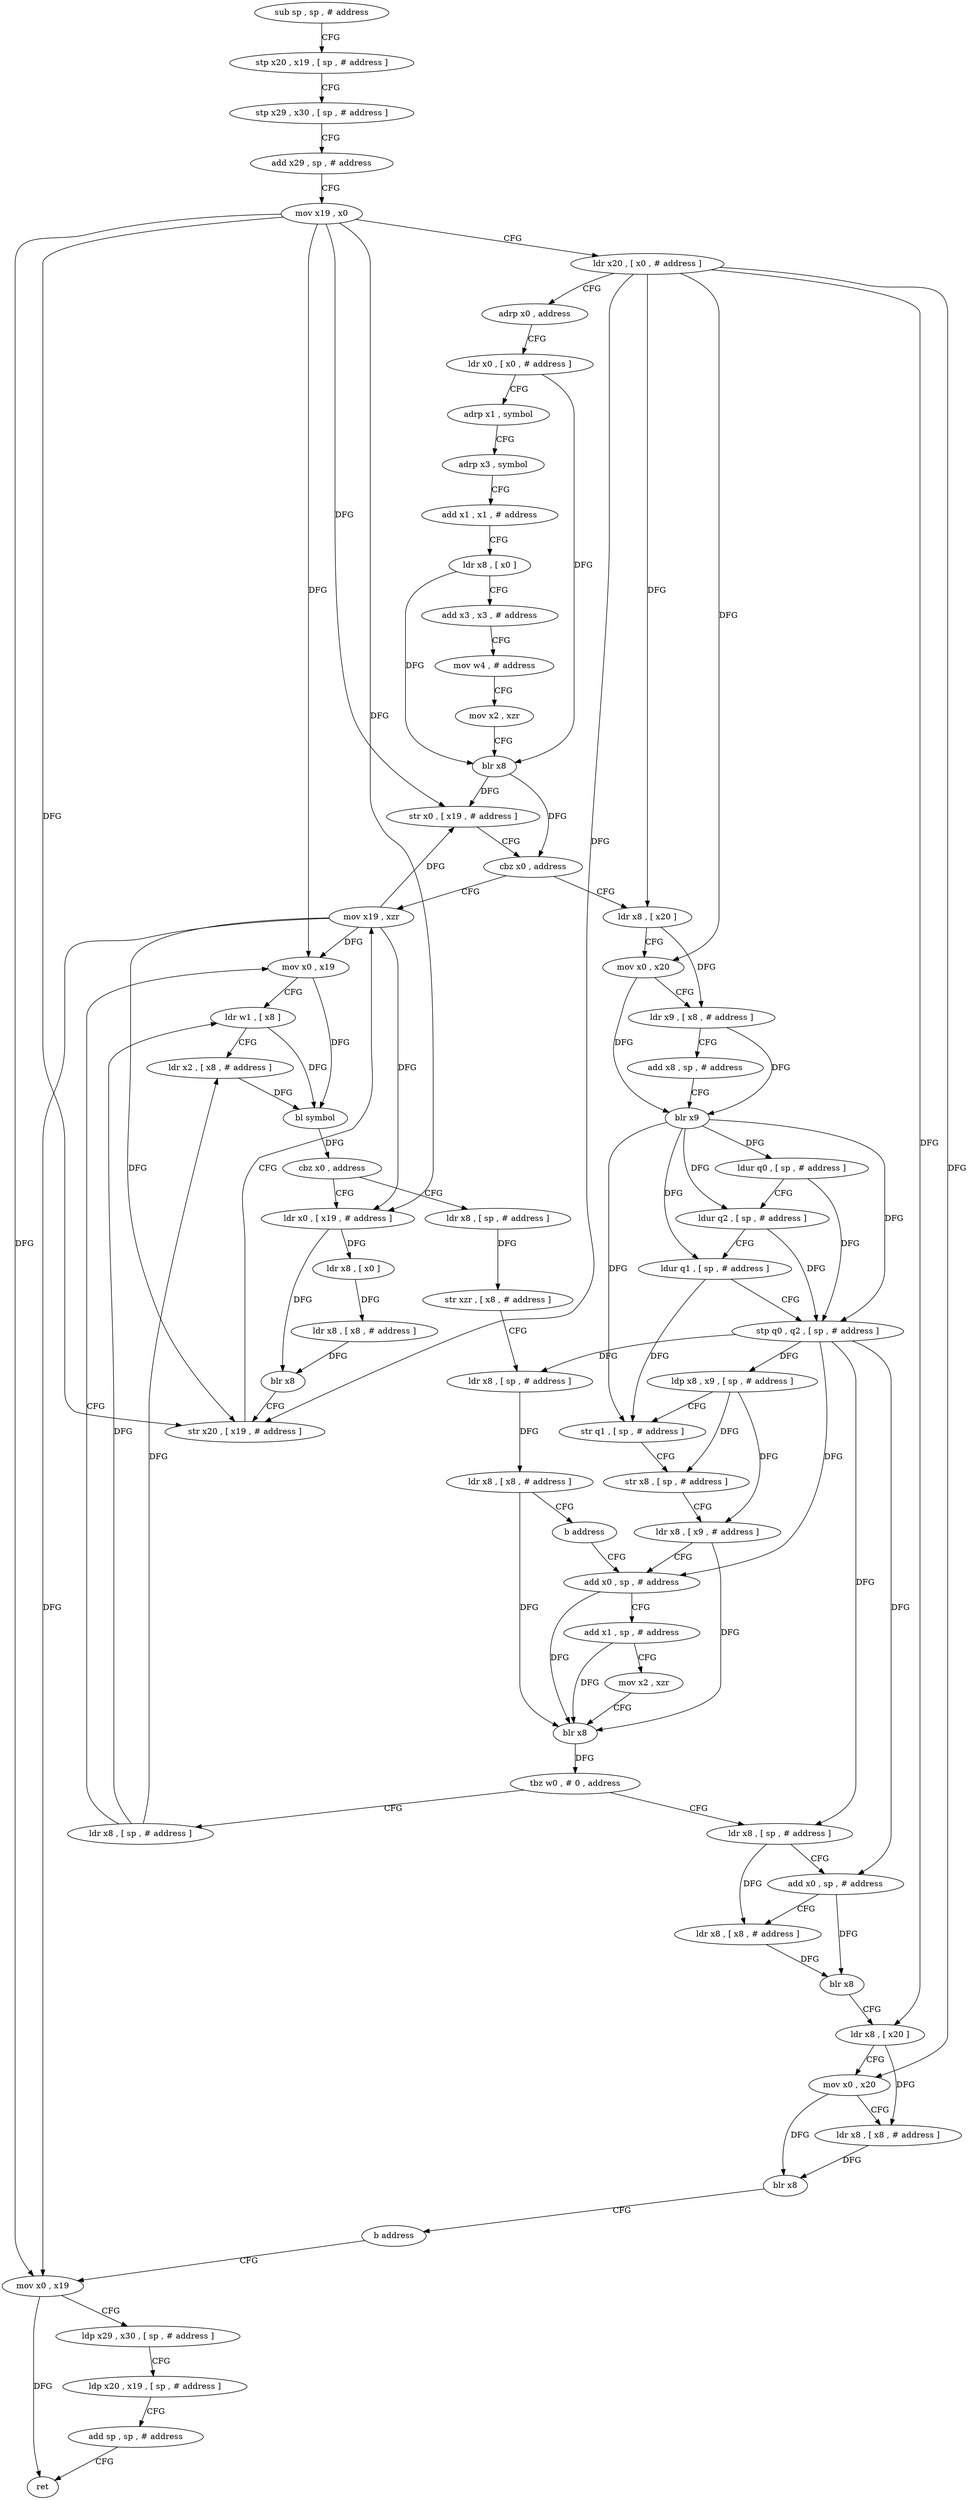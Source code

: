 digraph "func" {
"68932" [label = "sub sp , sp , # address" ]
"68936" [label = "stp x20 , x19 , [ sp , # address ]" ]
"68940" [label = "stp x29 , x30 , [ sp , # address ]" ]
"68944" [label = "add x29 , sp , # address" ]
"68948" [label = "mov x19 , x0" ]
"68952" [label = "ldr x20 , [ x0 , # address ]" ]
"68956" [label = "adrp x0 , address" ]
"68960" [label = "ldr x0 , [ x0 , # address ]" ]
"68964" [label = "adrp x1 , symbol" ]
"68968" [label = "adrp x3 , symbol" ]
"68972" [label = "add x1 , x1 , # address" ]
"68976" [label = "ldr x8 , [ x0 ]" ]
"68980" [label = "add x3 , x3 , # address" ]
"68984" [label = "mov w4 , # address" ]
"68988" [label = "mov x2 , xzr" ]
"68992" [label = "blr x8" ]
"68996" [label = "str x0 , [ x19 , # address ]" ]
"69000" [label = "cbz x0 , address" ]
"69176" [label = "mov x19 , xzr" ]
"69004" [label = "ldr x8 , [ x20 ]" ]
"69180" [label = "mov x0 , x19" ]
"69008" [label = "mov x0 , x20" ]
"69012" [label = "ldr x9 , [ x8 , # address ]" ]
"69016" [label = "add x8 , sp , # address" ]
"69020" [label = "blr x9" ]
"69024" [label = "ldur q0 , [ sp , # address ]" ]
"69028" [label = "ldur q2 , [ sp , # address ]" ]
"69032" [label = "ldur q1 , [ sp , # address ]" ]
"69036" [label = "stp q0 , q2 , [ sp , # address ]" ]
"69040" [label = "ldp x8 , x9 , [ sp , # address ]" ]
"69044" [label = "str q1 , [ sp , # address ]" ]
"69048" [label = "str x8 , [ sp , # address ]" ]
"69052" [label = "ldr x8 , [ x9 , # address ]" ]
"69056" [label = "add x0 , sp , # address" ]
"69120" [label = "ldr x8 , [ sp , # address ]" ]
"69124" [label = "add x0 , sp , # address" ]
"69128" [label = "ldr x8 , [ x8 , # address ]" ]
"69132" [label = "blr x8" ]
"69136" [label = "ldr x8 , [ x20 ]" ]
"69140" [label = "mov x0 , x20" ]
"69144" [label = "ldr x8 , [ x8 , # address ]" ]
"69148" [label = "blr x8" ]
"69152" [label = "b address" ]
"69076" [label = "ldr x8 , [ sp , # address ]" ]
"69080" [label = "mov x0 , x19" ]
"69084" [label = "ldr w1 , [ x8 ]" ]
"69088" [label = "ldr x2 , [ x8 , # address ]" ]
"69092" [label = "bl symbol" ]
"69096" [label = "cbz x0 , address" ]
"69156" [label = "ldr x0 , [ x19 , # address ]" ]
"69100" [label = "ldr x8 , [ sp , # address ]" ]
"69184" [label = "ldp x29 , x30 , [ sp , # address ]" ]
"69188" [label = "ldp x20 , x19 , [ sp , # address ]" ]
"69192" [label = "add sp , sp , # address" ]
"69196" [label = "ret" ]
"69160" [label = "ldr x8 , [ x0 ]" ]
"69164" [label = "ldr x8 , [ x8 , # address ]" ]
"69168" [label = "blr x8" ]
"69172" [label = "str x20 , [ x19 , # address ]" ]
"69104" [label = "str xzr , [ x8 , # address ]" ]
"69108" [label = "ldr x8 , [ sp , # address ]" ]
"69112" [label = "ldr x8 , [ x8 , # address ]" ]
"69116" [label = "b address" ]
"69060" [label = "add x1 , sp , # address" ]
"69064" [label = "mov x2 , xzr" ]
"69068" [label = "blr x8" ]
"69072" [label = "tbz w0 , # 0 , address" ]
"68932" -> "68936" [ label = "CFG" ]
"68936" -> "68940" [ label = "CFG" ]
"68940" -> "68944" [ label = "CFG" ]
"68944" -> "68948" [ label = "CFG" ]
"68948" -> "68952" [ label = "CFG" ]
"68948" -> "68996" [ label = "DFG" ]
"68948" -> "69180" [ label = "DFG" ]
"68948" -> "69080" [ label = "DFG" ]
"68948" -> "69156" [ label = "DFG" ]
"68948" -> "69172" [ label = "DFG" ]
"68952" -> "68956" [ label = "CFG" ]
"68952" -> "69004" [ label = "DFG" ]
"68952" -> "69008" [ label = "DFG" ]
"68952" -> "69136" [ label = "DFG" ]
"68952" -> "69140" [ label = "DFG" ]
"68952" -> "69172" [ label = "DFG" ]
"68956" -> "68960" [ label = "CFG" ]
"68960" -> "68964" [ label = "CFG" ]
"68960" -> "68992" [ label = "DFG" ]
"68964" -> "68968" [ label = "CFG" ]
"68968" -> "68972" [ label = "CFG" ]
"68972" -> "68976" [ label = "CFG" ]
"68976" -> "68980" [ label = "CFG" ]
"68976" -> "68992" [ label = "DFG" ]
"68980" -> "68984" [ label = "CFG" ]
"68984" -> "68988" [ label = "CFG" ]
"68988" -> "68992" [ label = "CFG" ]
"68992" -> "68996" [ label = "DFG" ]
"68992" -> "69000" [ label = "DFG" ]
"68996" -> "69000" [ label = "CFG" ]
"69000" -> "69176" [ label = "CFG" ]
"69000" -> "69004" [ label = "CFG" ]
"69176" -> "69180" [ label = "DFG" ]
"69176" -> "68996" [ label = "DFG" ]
"69176" -> "69080" [ label = "DFG" ]
"69176" -> "69156" [ label = "DFG" ]
"69176" -> "69172" [ label = "DFG" ]
"69004" -> "69008" [ label = "CFG" ]
"69004" -> "69012" [ label = "DFG" ]
"69180" -> "69184" [ label = "CFG" ]
"69180" -> "69196" [ label = "DFG" ]
"69008" -> "69012" [ label = "CFG" ]
"69008" -> "69020" [ label = "DFG" ]
"69012" -> "69016" [ label = "CFG" ]
"69012" -> "69020" [ label = "DFG" ]
"69016" -> "69020" [ label = "CFG" ]
"69020" -> "69024" [ label = "DFG" ]
"69020" -> "69036" [ label = "DFG" ]
"69020" -> "69032" [ label = "DFG" ]
"69020" -> "69044" [ label = "DFG" ]
"69020" -> "69028" [ label = "DFG" ]
"69024" -> "69028" [ label = "CFG" ]
"69024" -> "69036" [ label = "DFG" ]
"69028" -> "69032" [ label = "CFG" ]
"69028" -> "69036" [ label = "DFG" ]
"69032" -> "69036" [ label = "CFG" ]
"69032" -> "69044" [ label = "DFG" ]
"69036" -> "69040" [ label = "DFG" ]
"69036" -> "69120" [ label = "DFG" ]
"69036" -> "69108" [ label = "DFG" ]
"69036" -> "69056" [ label = "DFG" ]
"69036" -> "69124" [ label = "DFG" ]
"69040" -> "69044" [ label = "CFG" ]
"69040" -> "69048" [ label = "DFG" ]
"69040" -> "69052" [ label = "DFG" ]
"69044" -> "69048" [ label = "CFG" ]
"69048" -> "69052" [ label = "CFG" ]
"69052" -> "69056" [ label = "CFG" ]
"69052" -> "69068" [ label = "DFG" ]
"69056" -> "69060" [ label = "CFG" ]
"69056" -> "69068" [ label = "DFG" ]
"69120" -> "69124" [ label = "CFG" ]
"69120" -> "69128" [ label = "DFG" ]
"69124" -> "69128" [ label = "CFG" ]
"69124" -> "69132" [ label = "DFG" ]
"69128" -> "69132" [ label = "DFG" ]
"69132" -> "69136" [ label = "CFG" ]
"69136" -> "69140" [ label = "CFG" ]
"69136" -> "69144" [ label = "DFG" ]
"69140" -> "69144" [ label = "CFG" ]
"69140" -> "69148" [ label = "DFG" ]
"69144" -> "69148" [ label = "DFG" ]
"69148" -> "69152" [ label = "CFG" ]
"69152" -> "69180" [ label = "CFG" ]
"69076" -> "69080" [ label = "CFG" ]
"69076" -> "69084" [ label = "DFG" ]
"69076" -> "69088" [ label = "DFG" ]
"69080" -> "69084" [ label = "CFG" ]
"69080" -> "69092" [ label = "DFG" ]
"69084" -> "69088" [ label = "CFG" ]
"69084" -> "69092" [ label = "DFG" ]
"69088" -> "69092" [ label = "DFG" ]
"69092" -> "69096" [ label = "DFG" ]
"69096" -> "69156" [ label = "CFG" ]
"69096" -> "69100" [ label = "CFG" ]
"69156" -> "69160" [ label = "DFG" ]
"69156" -> "69168" [ label = "DFG" ]
"69100" -> "69104" [ label = "DFG" ]
"69184" -> "69188" [ label = "CFG" ]
"69188" -> "69192" [ label = "CFG" ]
"69192" -> "69196" [ label = "CFG" ]
"69160" -> "69164" [ label = "DFG" ]
"69164" -> "69168" [ label = "DFG" ]
"69168" -> "69172" [ label = "CFG" ]
"69172" -> "69176" [ label = "CFG" ]
"69104" -> "69108" [ label = "CFG" ]
"69108" -> "69112" [ label = "DFG" ]
"69112" -> "69116" [ label = "CFG" ]
"69112" -> "69068" [ label = "DFG" ]
"69116" -> "69056" [ label = "CFG" ]
"69060" -> "69064" [ label = "CFG" ]
"69060" -> "69068" [ label = "DFG" ]
"69064" -> "69068" [ label = "CFG" ]
"69068" -> "69072" [ label = "DFG" ]
"69072" -> "69120" [ label = "CFG" ]
"69072" -> "69076" [ label = "CFG" ]
}
